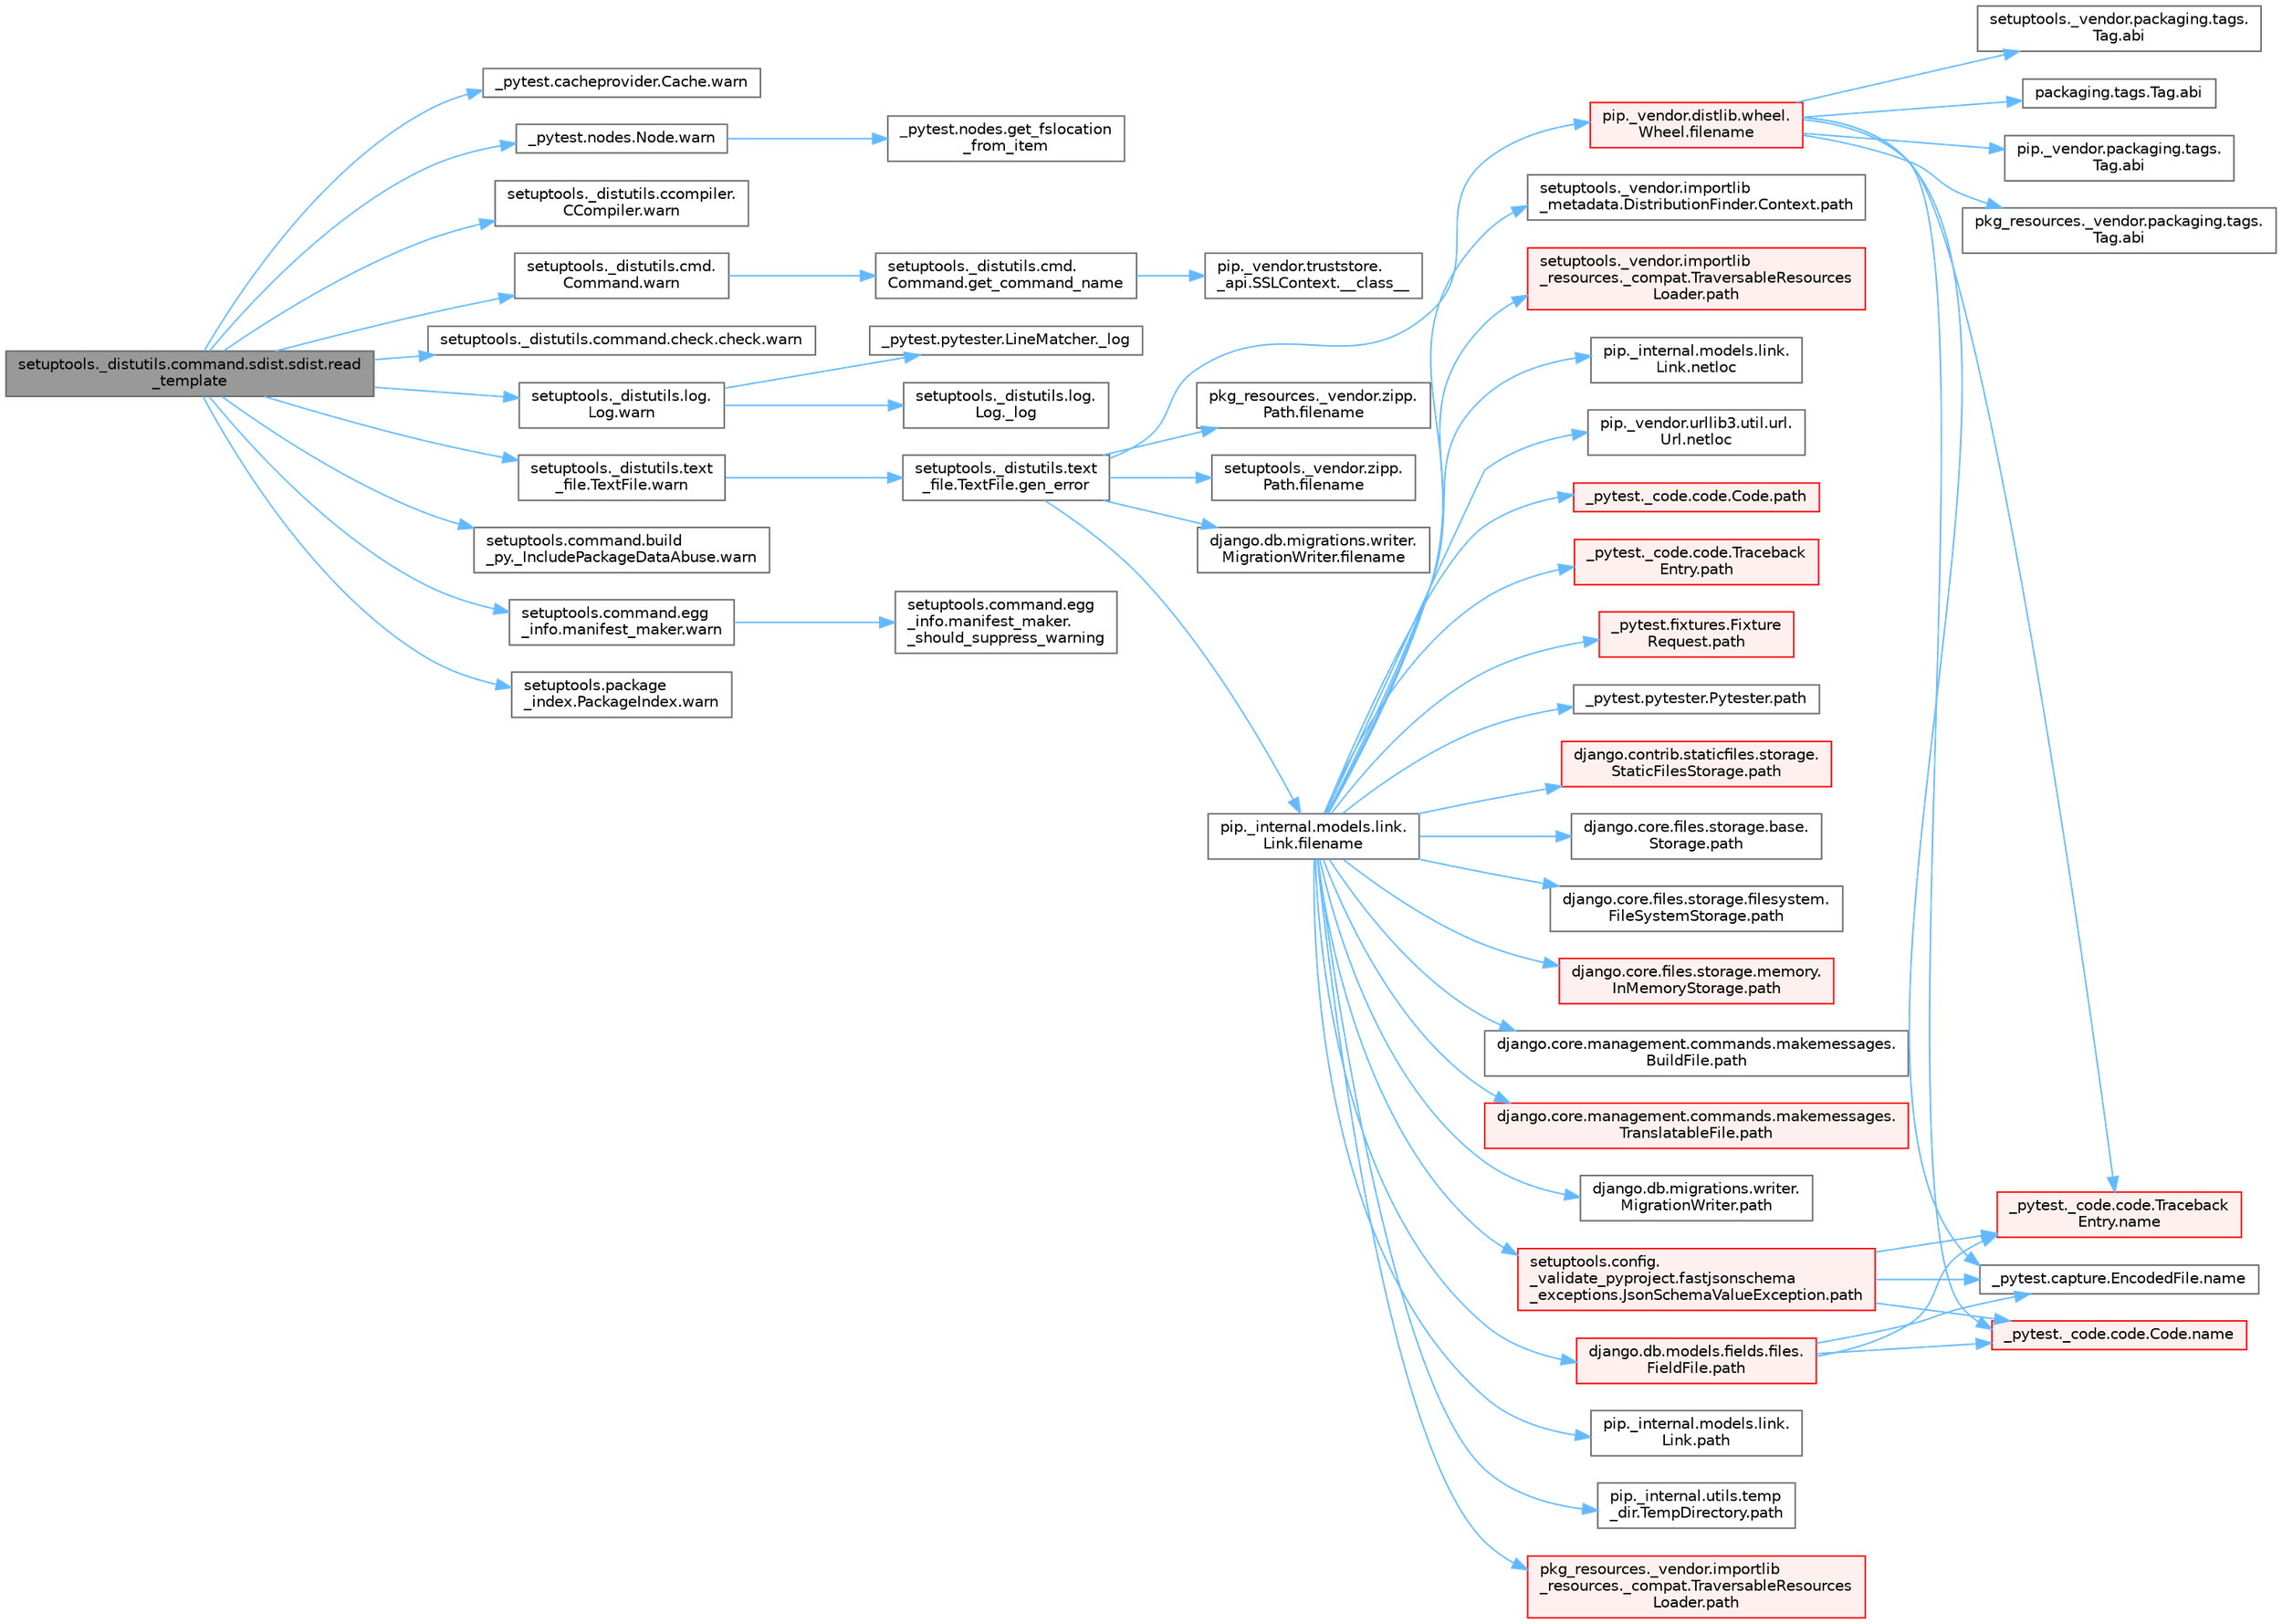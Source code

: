 digraph "setuptools._distutils.command.sdist.sdist.read_template"
{
 // LATEX_PDF_SIZE
  bgcolor="transparent";
  edge [fontname=Helvetica,fontsize=10,labelfontname=Helvetica,labelfontsize=10];
  node [fontname=Helvetica,fontsize=10,shape=box,height=0.2,width=0.4];
  rankdir="LR";
  Node1 [id="Node000001",label="setuptools._distutils.command.sdist.sdist.read\l_template",height=0.2,width=0.4,color="gray40", fillcolor="grey60", style="filled", fontcolor="black",tooltip=" "];
  Node1 -> Node2 [id="edge1_Node000001_Node000002",color="steelblue1",style="solid",tooltip=" "];
  Node2 [id="Node000002",label="_pytest.cacheprovider.Cache.warn",height=0.2,width=0.4,color="grey40", fillcolor="white", style="filled",URL="$class__pytest_1_1cacheprovider_1_1_cache.html#a59056dfff8733ba939dfd3caf3bb00da",tooltip=" "];
  Node1 -> Node3 [id="edge2_Node000001_Node000003",color="steelblue1",style="solid",tooltip=" "];
  Node3 [id="Node000003",label="_pytest.nodes.Node.warn",height=0.2,width=0.4,color="grey40", fillcolor="white", style="filled",URL="$class__pytest_1_1nodes_1_1_node.html#a5d6333688a90229efb19e6f63b7b0746",tooltip=" "];
  Node3 -> Node4 [id="edge3_Node000003_Node000004",color="steelblue1",style="solid",tooltip=" "];
  Node4 [id="Node000004",label="_pytest.nodes.get_fslocation\l_from_item",height=0.2,width=0.4,color="grey40", fillcolor="white", style="filled",URL="$namespace__pytest_1_1nodes.html#af23e4f689a8a55a0da02b4d7df57b8a3",tooltip=" "];
  Node1 -> Node5 [id="edge4_Node000001_Node000005",color="steelblue1",style="solid",tooltip=" "];
  Node5 [id="Node000005",label="setuptools._distutils.ccompiler.\lCCompiler.warn",height=0.2,width=0.4,color="grey40", fillcolor="white", style="filled",URL="$classsetuptools_1_1__distutils_1_1ccompiler_1_1_c_compiler.html#aa4c042a5eb67090857a45c4c044f8459",tooltip=" "];
  Node1 -> Node6 [id="edge5_Node000001_Node000006",color="steelblue1",style="solid",tooltip=" "];
  Node6 [id="Node000006",label="setuptools._distutils.cmd.\lCommand.warn",height=0.2,width=0.4,color="grey40", fillcolor="white", style="filled",URL="$classsetuptools_1_1__distutils_1_1cmd_1_1_command.html#af431bbcd05b47396a4a55e5922c8445f",tooltip=" "];
  Node6 -> Node7 [id="edge6_Node000006_Node000007",color="steelblue1",style="solid",tooltip=" "];
  Node7 [id="Node000007",label="setuptools._distutils.cmd.\lCommand.get_command_name",height=0.2,width=0.4,color="grey40", fillcolor="white", style="filled",URL="$classsetuptools_1_1__distutils_1_1cmd_1_1_command.html#ab46f5e1f158c733b08c5dc249e325b50",tooltip=" "];
  Node7 -> Node8 [id="edge7_Node000007_Node000008",color="steelblue1",style="solid",tooltip=" "];
  Node8 [id="Node000008",label="pip._vendor.truststore.\l_api.SSLContext.__class__",height=0.2,width=0.4,color="grey40", fillcolor="white", style="filled",URL="$classpip_1_1__vendor_1_1truststore_1_1__api_1_1_s_s_l_context.html#a530861514f31eabaa3f513557d6e66de",tooltip=" "];
  Node1 -> Node9 [id="edge8_Node000001_Node000009",color="steelblue1",style="solid",tooltip=" "];
  Node9 [id="Node000009",label="setuptools._distutils.command.check.check.warn",height=0.2,width=0.4,color="grey40", fillcolor="white", style="filled",URL="$classsetuptools_1_1__distutils_1_1command_1_1check_1_1check.html#a7bc88f730622998fe245e294139d1eaa",tooltip=" "];
  Node1 -> Node10 [id="edge9_Node000001_Node000010",color="steelblue1",style="solid",tooltip=" "];
  Node10 [id="Node000010",label="setuptools._distutils.log.\lLog.warn",height=0.2,width=0.4,color="grey40", fillcolor="white", style="filled",URL="$classsetuptools_1_1__distutils_1_1log_1_1_log.html#a4862cf2d8dd78b9dce7ffb040c2a1aa7",tooltip=" "];
  Node10 -> Node11 [id="edge10_Node000010_Node000011",color="steelblue1",style="solid",tooltip=" "];
  Node11 [id="Node000011",label="_pytest.pytester.LineMatcher._log",height=0.2,width=0.4,color="grey40", fillcolor="white", style="filled",URL="$class__pytest_1_1pytester_1_1_line_matcher.html#a8783ff706e976340d529c3c012831254",tooltip=" "];
  Node10 -> Node12 [id="edge11_Node000010_Node000012",color="steelblue1",style="solid",tooltip=" "];
  Node12 [id="Node000012",label="setuptools._distutils.log.\lLog._log",height=0.2,width=0.4,color="grey40", fillcolor="white", style="filled",URL="$classsetuptools_1_1__distutils_1_1log_1_1_log.html#a4a1ffe6fd0ad53057d8ea48b2ca6e471",tooltip=" "];
  Node1 -> Node13 [id="edge12_Node000001_Node000013",color="steelblue1",style="solid",tooltip=" "];
  Node13 [id="Node000013",label="setuptools._distutils.text\l_file.TextFile.warn",height=0.2,width=0.4,color="grey40", fillcolor="white", style="filled",URL="$classsetuptools_1_1__distutils_1_1text__file_1_1_text_file.html#ab97caf0fc8dbcc16f777bd99180a63ad",tooltip=" "];
  Node13 -> Node14 [id="edge13_Node000013_Node000014",color="steelblue1",style="solid",tooltip=" "];
  Node14 [id="Node000014",label="setuptools._distutils.text\l_file.TextFile.gen_error",height=0.2,width=0.4,color="grey40", fillcolor="white", style="filled",URL="$classsetuptools_1_1__distutils_1_1text__file_1_1_text_file.html#a9991fa038bd382ef25b2e21b0dcc422d",tooltip=" "];
  Node14 -> Node15 [id="edge14_Node000014_Node000015",color="steelblue1",style="solid",tooltip=" "];
  Node15 [id="Node000015",label="django.db.migrations.writer.\lMigrationWriter.filename",height=0.2,width=0.4,color="grey40", fillcolor="white", style="filled",URL="$classdjango_1_1db_1_1migrations_1_1writer_1_1_migration_writer.html#ae24480c1739a3664d744483f682558f6",tooltip=" "];
  Node14 -> Node16 [id="edge15_Node000014_Node000016",color="steelblue1",style="solid",tooltip=" "];
  Node16 [id="Node000016",label="pip._internal.models.link.\lLink.filename",height=0.2,width=0.4,color="grey40", fillcolor="white", style="filled",URL="$classpip_1_1__internal_1_1models_1_1link_1_1_link.html#a5fb02f5a5a42909c89a18745b74cf998",tooltip=" "];
  Node16 -> Node17 [id="edge16_Node000016_Node000017",color="steelblue1",style="solid",tooltip=" "];
  Node17 [id="Node000017",label="pip._internal.models.link.\lLink.netloc",height=0.2,width=0.4,color="grey40", fillcolor="white", style="filled",URL="$classpip_1_1__internal_1_1models_1_1link_1_1_link.html#a3b75bb1dffe191f8f61239e8af2135cc",tooltip=" "];
  Node16 -> Node18 [id="edge17_Node000016_Node000018",color="steelblue1",style="solid",tooltip=" "];
  Node18 [id="Node000018",label="pip._vendor.urllib3.util.url.\lUrl.netloc",height=0.2,width=0.4,color="grey40", fillcolor="white", style="filled",URL="$classpip_1_1__vendor_1_1urllib3_1_1util_1_1url_1_1_url.html#a21c30d00835154c0c1666297224417d4",tooltip=" "];
  Node16 -> Node19 [id="edge18_Node000016_Node000019",color="steelblue1",style="solid",tooltip=" "];
  Node19 [id="Node000019",label="_pytest._code.code.Code.path",height=0.2,width=0.4,color="red", fillcolor="#FFF0F0", style="filled",URL="$class__pytest_1_1__code_1_1code_1_1_code.html#a1dae55e90750fe77c7517f806a14d864",tooltip=" "];
  Node16 -> Node30 [id="edge19_Node000016_Node000030",color="steelblue1",style="solid",tooltip=" "];
  Node30 [id="Node000030",label="_pytest._code.code.Traceback\lEntry.path",height=0.2,width=0.4,color="red", fillcolor="#FFF0F0", style="filled",URL="$class__pytest_1_1__code_1_1code_1_1_traceback_entry.html#a5a88b9ae4623733566450a9e7d8387c0",tooltip=" "];
  Node16 -> Node32 [id="edge20_Node000016_Node000032",color="steelblue1",style="solid",tooltip=" "];
  Node32 [id="Node000032",label="_pytest.fixtures.Fixture\lRequest.path",height=0.2,width=0.4,color="red", fillcolor="#FFF0F0", style="filled",URL="$class__pytest_1_1fixtures_1_1_fixture_request.html#a6f6db59812d121b54cd67d5e434e1451",tooltip=" "];
  Node16 -> Node38 [id="edge21_Node000016_Node000038",color="steelblue1",style="solid",tooltip=" "];
  Node38 [id="Node000038",label="_pytest.pytester.Pytester.path",height=0.2,width=0.4,color="grey40", fillcolor="white", style="filled",URL="$class__pytest_1_1pytester_1_1_pytester.html#a403c804f74a87f5e5705774fa896cc1f",tooltip=" "];
  Node16 -> Node39 [id="edge22_Node000016_Node000039",color="steelblue1",style="solid",tooltip=" "];
  Node39 [id="Node000039",label="django.contrib.staticfiles.storage.\lStaticFilesStorage.path",height=0.2,width=0.4,color="red", fillcolor="#FFF0F0", style="filled",URL="$classdjango_1_1contrib_1_1staticfiles_1_1storage_1_1_static_files_storage.html#a4e96cc92fbde7423d1b74f3a50fc0bf6",tooltip=" "];
  Node16 -> Node485 [id="edge23_Node000016_Node000485",color="steelblue1",style="solid",tooltip=" "];
  Node485 [id="Node000485",label="django.core.files.storage.base.\lStorage.path",height=0.2,width=0.4,color="grey40", fillcolor="white", style="filled",URL="$classdjango_1_1core_1_1files_1_1storage_1_1base_1_1_storage.html#a9be8d49a55131dbbab2c5fd57f7e772c",tooltip=" "];
  Node16 -> Node486 [id="edge24_Node000016_Node000486",color="steelblue1",style="solid",tooltip=" "];
  Node486 [id="Node000486",label="django.core.files.storage.filesystem.\lFileSystemStorage.path",height=0.2,width=0.4,color="grey40", fillcolor="white", style="filled",URL="$classdjango_1_1core_1_1files_1_1storage_1_1filesystem_1_1_file_system_storage.html#abf8a7e88eedec3e1b2ea965cc0858d17",tooltip=" "];
  Node16 -> Node487 [id="edge25_Node000016_Node000487",color="steelblue1",style="solid",tooltip=" "];
  Node487 [id="Node000487",label="django.core.files.storage.memory.\lInMemoryStorage.path",height=0.2,width=0.4,color="red", fillcolor="#FFF0F0", style="filled",URL="$classdjango_1_1core_1_1files_1_1storage_1_1memory_1_1_in_memory_storage.html#a466c8e28fd11839318d2e4454b8ef89f",tooltip=" "];
  Node16 -> Node491 [id="edge26_Node000016_Node000491",color="steelblue1",style="solid",tooltip=" "];
  Node491 [id="Node000491",label="django.core.management.commands.makemessages.\lBuildFile.path",height=0.2,width=0.4,color="grey40", fillcolor="white", style="filled",URL="$classdjango_1_1core_1_1management_1_1commands_1_1makemessages_1_1_build_file.html#ac06388718e902543bc00a7c6565105fc",tooltip=" "];
  Node16 -> Node492 [id="edge27_Node000016_Node000492",color="steelblue1",style="solid",tooltip=" "];
  Node492 [id="Node000492",label="django.core.management.commands.makemessages.\lTranslatableFile.path",height=0.2,width=0.4,color="red", fillcolor="#FFF0F0", style="filled",URL="$classdjango_1_1core_1_1management_1_1commands_1_1makemessages_1_1_translatable_file.html#ad851d5e6b8a65f5915ccfd4a30fb8026",tooltip=" "];
  Node16 -> Node493 [id="edge28_Node000016_Node000493",color="steelblue1",style="solid",tooltip=" "];
  Node493 [id="Node000493",label="django.db.migrations.writer.\lMigrationWriter.path",height=0.2,width=0.4,color="grey40", fillcolor="white", style="filled",URL="$classdjango_1_1db_1_1migrations_1_1writer_1_1_migration_writer.html#a45469d67e8f80996c982470d36136184",tooltip=" "];
  Node16 -> Node494 [id="edge29_Node000016_Node000494",color="steelblue1",style="solid",tooltip=" "];
  Node494 [id="Node000494",label="django.db.models.fields.files.\lFieldFile.path",height=0.2,width=0.4,color="red", fillcolor="#FFF0F0", style="filled",URL="$classdjango_1_1db_1_1models_1_1fields_1_1files_1_1_field_file.html#ae91c4ed0643fb9bd8959d0db8eb44f80",tooltip=" "];
  Node494 -> Node413 [id="edge30_Node000494_Node000413",color="steelblue1",style="solid",tooltip=" "];
  Node413 [id="Node000413",label="_pytest._code.code.Code.name",height=0.2,width=0.4,color="red", fillcolor="#FFF0F0", style="filled",URL="$class__pytest_1_1__code_1_1code_1_1_code.html#a1f3cbc53ca6df4a1bab12183694b6e78",tooltip=" "];
  Node494 -> Node414 [id="edge31_Node000494_Node000414",color="steelblue1",style="solid",tooltip=" "];
  Node414 [id="Node000414",label="_pytest._code.code.Traceback\lEntry.name",height=0.2,width=0.4,color="red", fillcolor="#FFF0F0", style="filled",URL="$class__pytest_1_1__code_1_1code_1_1_traceback_entry.html#a106b95c0753f41669fbfb8ee4c11ad3d",tooltip=" "];
  Node494 -> Node415 [id="edge32_Node000494_Node000415",color="steelblue1",style="solid",tooltip=" "];
  Node415 [id="Node000415",label="_pytest.capture.EncodedFile.name",height=0.2,width=0.4,color="grey40", fillcolor="white", style="filled",URL="$class__pytest_1_1capture_1_1_encoded_file.html#a738c73b5de21c7261d9e51f71e4f0397",tooltip=" "];
  Node16 -> Node1151 [id="edge33_Node000016_Node001151",color="steelblue1",style="solid",tooltip=" "];
  Node1151 [id="Node001151",label="pip._internal.models.link.\lLink.path",height=0.2,width=0.4,color="grey40", fillcolor="white", style="filled",URL="$classpip_1_1__internal_1_1models_1_1link_1_1_link.html#a30f454216dcb615e3ed986238490f180",tooltip=" "];
  Node16 -> Node1152 [id="edge34_Node000016_Node001152",color="steelblue1",style="solid",tooltip=" "];
  Node1152 [id="Node001152",label="pip._internal.utils.temp\l_dir.TempDirectory.path",height=0.2,width=0.4,color="grey40", fillcolor="white", style="filled",URL="$classpip_1_1__internal_1_1utils_1_1temp__dir_1_1_temp_directory.html#afe6b2d95c070c6570957de5696ff3a6e",tooltip=" "];
  Node16 -> Node1153 [id="edge35_Node000016_Node001153",color="steelblue1",style="solid",tooltip=" "];
  Node1153 [id="Node001153",label="pkg_resources._vendor.importlib\l_resources._compat.TraversableResources\lLoader.path",height=0.2,width=0.4,color="red", fillcolor="#FFF0F0", style="filled",URL="$classpkg__resources_1_1__vendor_1_1importlib__resources_1_1__compat_1_1_traversable_resources_loader.html#acfc17872a53cbe02f6c34eda2bb162f2",tooltip=" "];
  Node16 -> Node1155 [id="edge36_Node000016_Node001155",color="steelblue1",style="solid",tooltip=" "];
  Node1155 [id="Node001155",label="setuptools._vendor.importlib\l_metadata.DistributionFinder.Context.path",height=0.2,width=0.4,color="grey40", fillcolor="white", style="filled",URL="$classsetuptools_1_1__vendor_1_1importlib__metadata_1_1_distribution_finder_1_1_context.html#a84a429ddce40738ea5c0edb53799ee8d",tooltip=" "];
  Node16 -> Node1156 [id="edge37_Node000016_Node001156",color="steelblue1",style="solid",tooltip=" "];
  Node1156 [id="Node001156",label="setuptools._vendor.importlib\l_resources._compat.TraversableResources\lLoader.path",height=0.2,width=0.4,color="red", fillcolor="#FFF0F0", style="filled",URL="$classsetuptools_1_1__vendor_1_1importlib__resources_1_1__compat_1_1_traversable_resources_loader.html#a9b9cf5b6723d48f7a779b6ae71d53699",tooltip=" "];
  Node16 -> Node1157 [id="edge38_Node000016_Node001157",color="steelblue1",style="solid",tooltip=" "];
  Node1157 [id="Node001157",label="setuptools.config.\l_validate_pyproject.fastjsonschema\l_exceptions.JsonSchemaValueException.path",height=0.2,width=0.4,color="red", fillcolor="#FFF0F0", style="filled",URL="$classsetuptools_1_1config_1_1__validate__pyproject_1_1fastjsonschema__exceptions_1_1_json_schema_value_exception.html#a59179b3d1dc16c7087530bbc10bcf857",tooltip=" "];
  Node1157 -> Node413 [id="edge39_Node001157_Node000413",color="steelblue1",style="solid",tooltip=" "];
  Node1157 -> Node414 [id="edge40_Node001157_Node000414",color="steelblue1",style="solid",tooltip=" "];
  Node1157 -> Node415 [id="edge41_Node001157_Node000415",color="steelblue1",style="solid",tooltip=" "];
  Node14 -> Node586 [id="edge42_Node000014_Node000586",color="steelblue1",style="solid",tooltip=" "];
  Node586 [id="Node000586",label="pip._vendor.distlib.wheel.\lWheel.filename",height=0.2,width=0.4,color="red", fillcolor="#FFF0F0", style="filled",URL="$classpip_1_1__vendor_1_1distlib_1_1wheel_1_1_wheel.html#a396687a6caff7584126f2dec111900fd",tooltip=" "];
  Node586 -> Node587 [id="edge43_Node000586_Node000587",color="steelblue1",style="solid",tooltip=" "];
  Node587 [id="Node000587",label="packaging.tags.Tag.abi",height=0.2,width=0.4,color="grey40", fillcolor="white", style="filled",URL="$classpackaging_1_1tags_1_1_tag.html#a4a75fb15cbd3769bd4a7595cd409e009",tooltip=" "];
  Node586 -> Node588 [id="edge44_Node000586_Node000588",color="steelblue1",style="solid",tooltip=" "];
  Node588 [id="Node000588",label="pip._vendor.packaging.tags.\lTag.abi",height=0.2,width=0.4,color="grey40", fillcolor="white", style="filled",URL="$classpip_1_1__vendor_1_1packaging_1_1tags_1_1_tag.html#a776ff442e7c80cf8c8f724f6228c5245",tooltip=" "];
  Node586 -> Node589 [id="edge45_Node000586_Node000589",color="steelblue1",style="solid",tooltip=" "];
  Node589 [id="Node000589",label="pkg_resources._vendor.packaging.tags.\lTag.abi",height=0.2,width=0.4,color="grey40", fillcolor="white", style="filled",URL="$classpkg__resources_1_1__vendor_1_1packaging_1_1tags_1_1_tag.html#a52f73b21efff3010f8abc0afb1f7cbed",tooltip=" "];
  Node586 -> Node590 [id="edge46_Node000586_Node000590",color="steelblue1",style="solid",tooltip=" "];
  Node590 [id="Node000590",label="setuptools._vendor.packaging.tags.\lTag.abi",height=0.2,width=0.4,color="grey40", fillcolor="white", style="filled",URL="$classsetuptools_1_1__vendor_1_1packaging_1_1tags_1_1_tag.html#ad91147c4690c898662f5f2df7adee5a1",tooltip=" "];
  Node586 -> Node413 [id="edge47_Node000586_Node000413",color="steelblue1",style="solid",tooltip=" "];
  Node586 -> Node414 [id="edge48_Node000586_Node000414",color="steelblue1",style="solid",tooltip=" "];
  Node586 -> Node415 [id="edge49_Node000586_Node000415",color="steelblue1",style="solid",tooltip=" "];
  Node14 -> Node999 [id="edge50_Node000014_Node000999",color="steelblue1",style="solid",tooltip=" "];
  Node999 [id="Node000999",label="pkg_resources._vendor.zipp.\lPath.filename",height=0.2,width=0.4,color="grey40", fillcolor="white", style="filled",URL="$classpkg__resources_1_1__vendor_1_1zipp_1_1_path.html#a364eea0ac8419e712d546d032dd6cd86",tooltip=" "];
  Node14 -> Node1000 [id="edge51_Node000014_Node001000",color="steelblue1",style="solid",tooltip=" "];
  Node1000 [id="Node001000",label="setuptools._vendor.zipp.\lPath.filename",height=0.2,width=0.4,color="grey40", fillcolor="white", style="filled",URL="$classsetuptools_1_1__vendor_1_1zipp_1_1_path.html#a79fd7191e6fedef64bfc8367ffb48472",tooltip=" "];
  Node1 -> Node2445 [id="edge52_Node000001_Node002445",color="steelblue1",style="solid",tooltip=" "];
  Node2445 [id="Node002445",label="setuptools.command.build\l_py._IncludePackageDataAbuse.warn",height=0.2,width=0.4,color="grey40", fillcolor="white", style="filled",URL="$classsetuptools_1_1command_1_1build__py_1_1___include_package_data_abuse.html#ad4a7f921ff2f93b6129e23fbfdb3a697",tooltip=" "];
  Node1 -> Node2446 [id="edge53_Node000001_Node002446",color="steelblue1",style="solid",tooltip=" "];
  Node2446 [id="Node002446",label="setuptools.command.egg\l_info.manifest_maker.warn",height=0.2,width=0.4,color="grey40", fillcolor="white", style="filled",URL="$classsetuptools_1_1command_1_1egg__info_1_1manifest__maker.html#a1aa507c687db71e0210b2520d8e7d3c2",tooltip=" "];
  Node2446 -> Node2447 [id="edge54_Node002446_Node002447",color="steelblue1",style="solid",tooltip=" "];
  Node2447 [id="Node002447",label="setuptools.command.egg\l_info.manifest_maker.\l_should_suppress_warning",height=0.2,width=0.4,color="grey40", fillcolor="white", style="filled",URL="$classsetuptools_1_1command_1_1egg__info_1_1manifest__maker.html#a3bd08651f77aaea993376af2463d6ed5",tooltip=" "];
  Node1 -> Node2448 [id="edge55_Node000001_Node002448",color="steelblue1",style="solid",tooltip=" "];
  Node2448 [id="Node002448",label="setuptools.package\l_index.PackageIndex.warn",height=0.2,width=0.4,color="grey40", fillcolor="white", style="filled",URL="$classsetuptools_1_1package__index_1_1_package_index.html#afcea3240133b78667f88e7155ea310d1",tooltip=" "];
}
